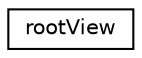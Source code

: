digraph G
{
  edge [fontname="Helvetica",fontsize="10",labelfontname="Helvetica",labelfontsize="10"];
  node [fontname="Helvetica",fontsize="10",shape=record];
  rankdir=LR;
  Node1 [label="rootView",height=0.2,width=0.4,color="black", fillcolor="white", style="filled",URL="$interfaceroot_view.html"];
}
